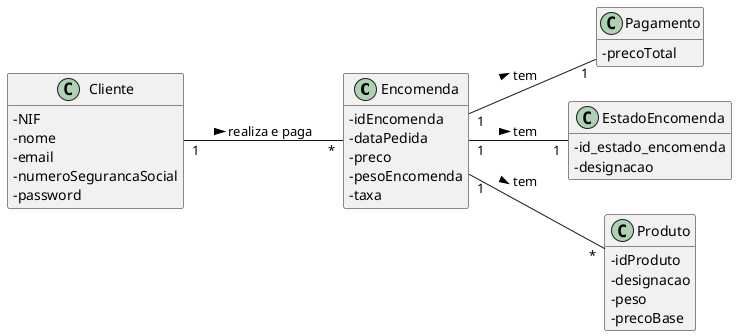 @startuml
skinparam classAttributeIconSize 0
hide methods
left to right direction

class Encomenda {
  -idEncomenda
  -dataPedida
  -preco
  -pesoEncomenda
  -taxa
}

class Pagamento {
  -precoTotal
}

class EstadoEncomenda {
  -id_estado_encomenda
  -designacao
}

class Cliente {
  -NIF
  -nome
  -email
  -numeroSegurancaSocial
  -password
}

class Produto {
  -idProduto
  -designacao
  -peso
  -precoBase
}

Encomenda "1" -- "1" EstadoEncomenda : tem >
Cliente "1" -- "*" Encomenda: realiza e paga >
Encomenda "1" -- "*" Produto: tem >
Encomenda "1" -- "1" Pagamento: tem >

@enduml